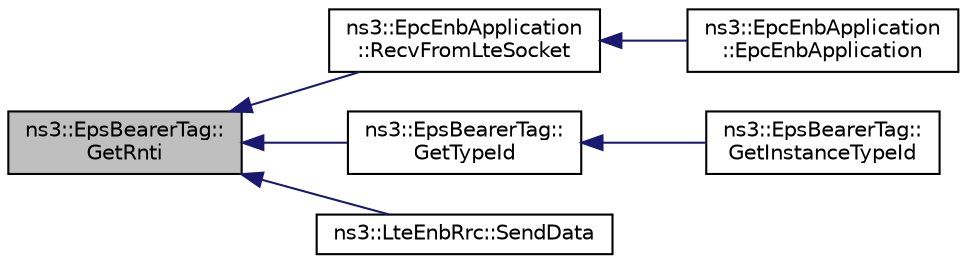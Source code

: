 digraph "ns3::EpsBearerTag::GetRnti"
{
  edge [fontname="Helvetica",fontsize="10",labelfontname="Helvetica",labelfontsize="10"];
  node [fontname="Helvetica",fontsize="10",shape=record];
  rankdir="LR";
  Node1 [label="ns3::EpsBearerTag::\lGetRnti",height=0.2,width=0.4,color="black", fillcolor="grey75", style="filled", fontcolor="black"];
  Node1 -> Node2 [dir="back",color="midnightblue",fontsize="10",style="solid"];
  Node2 [label="ns3::EpcEnbApplication\l::RecvFromLteSocket",height=0.2,width=0.4,color="black", fillcolor="white", style="filled",URL="$d9/d42/classns3_1_1EpcEnbApplication.html#a1fea9a1b3a11d78ef1f5376ef4fcd48a"];
  Node2 -> Node3 [dir="back",color="midnightblue",fontsize="10",style="solid"];
  Node3 [label="ns3::EpcEnbApplication\l::EpcEnbApplication",height=0.2,width=0.4,color="black", fillcolor="white", style="filled",URL="$d9/d42/classns3_1_1EpcEnbApplication.html#af36198bbc50d4acfb104fe448c25a041"];
  Node1 -> Node4 [dir="back",color="midnightblue",fontsize="10",style="solid"];
  Node4 [label="ns3::EpsBearerTag::\lGetTypeId",height=0.2,width=0.4,color="black", fillcolor="white", style="filled",URL="$d3/d49/classns3_1_1EpsBearerTag.html#a1455383cc36c287e31f8156116019a7d"];
  Node4 -> Node5 [dir="back",color="midnightblue",fontsize="10",style="solid"];
  Node5 [label="ns3::EpsBearerTag::\lGetInstanceTypeId",height=0.2,width=0.4,color="black", fillcolor="white", style="filled",URL="$d3/d49/classns3_1_1EpsBearerTag.html#a15bc61fde53f5ff190a742c2a4b7bdca"];
  Node1 -> Node6 [dir="back",color="midnightblue",fontsize="10",style="solid"];
  Node6 [label="ns3::LteEnbRrc::SendData",height=0.2,width=0.4,color="black", fillcolor="white", style="filled",URL="$de/d65/classns3_1_1LteEnbRrc.html#a374dcac41a9e115b97af5c69c998aabc"];
}
